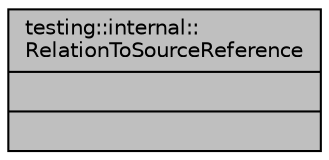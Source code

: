 digraph "testing::internal::RelationToSourceReference"
{
 // INTERACTIVE_SVG=YES
 // LATEX_PDF_SIZE
  edge [fontname="Helvetica",fontsize="10",labelfontname="Helvetica",labelfontsize="10"];
  node [fontname="Helvetica",fontsize="10",shape=record];
  Node1 [label="{testing::internal::\lRelationToSourceReference\n||}",height=0.2,width=0.4,color="black", fillcolor="grey75", style="filled", fontcolor="black",tooltip=" "];
}
